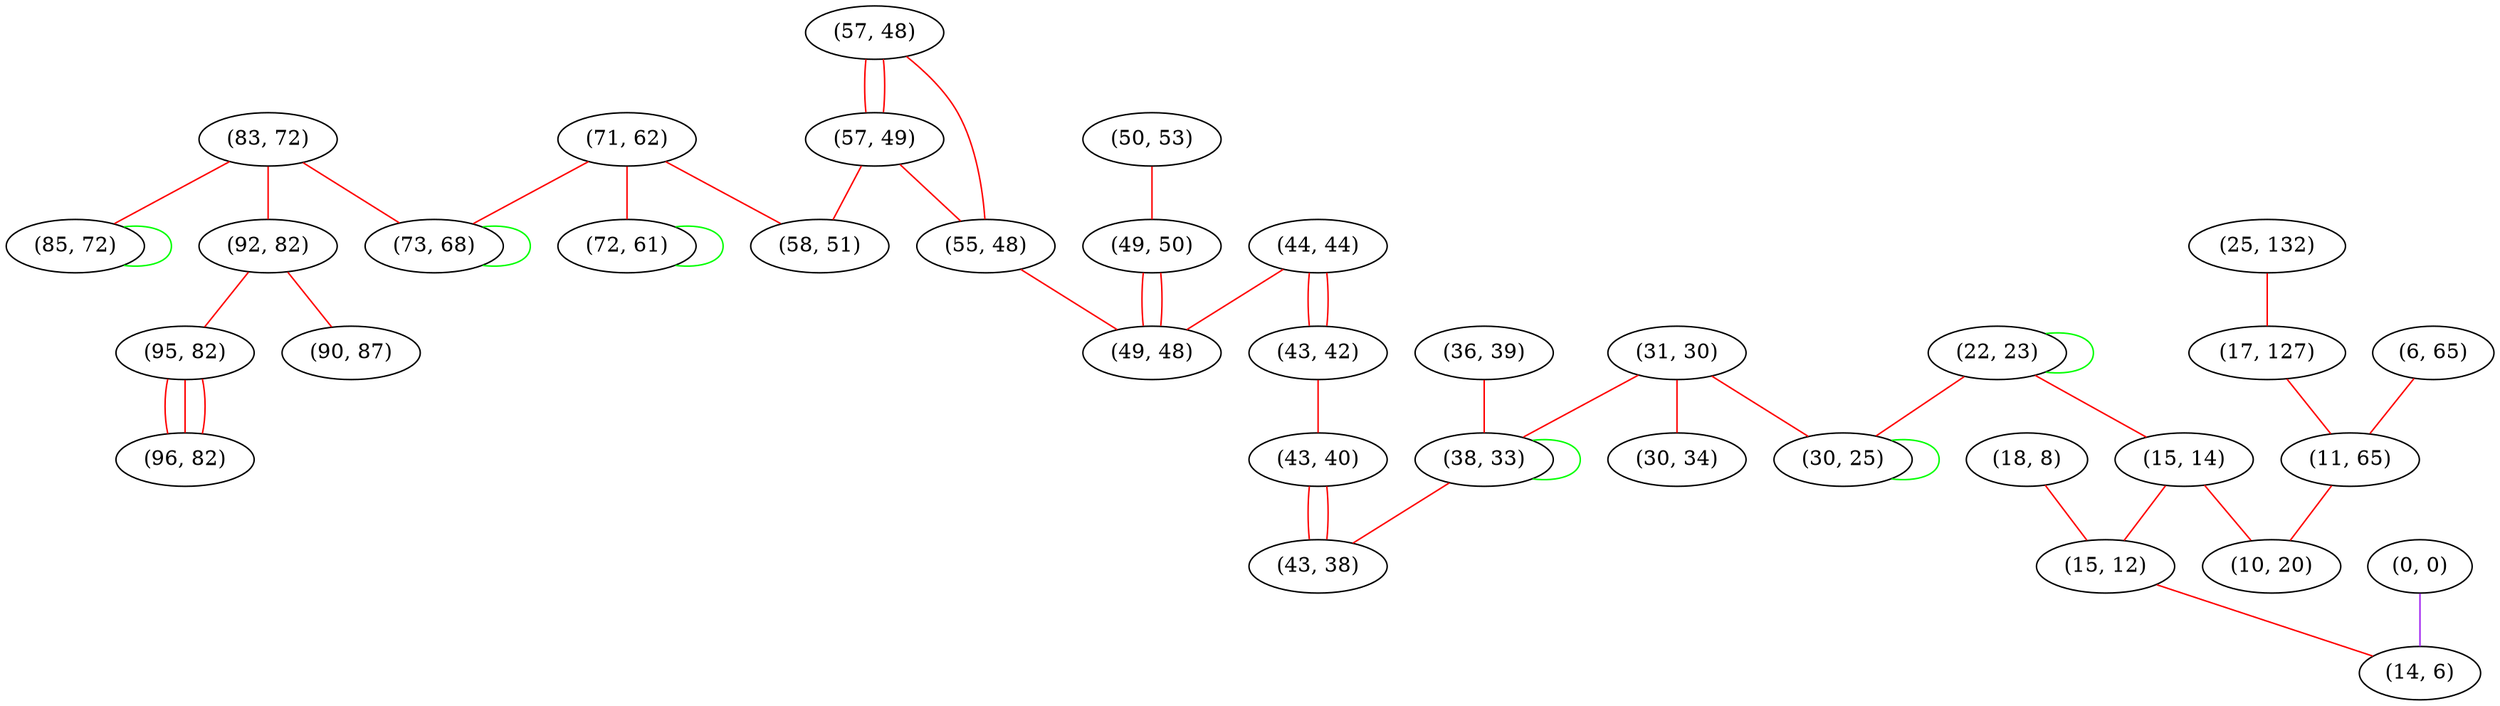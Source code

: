 graph "" {
"(83, 72)";
"(92, 82)";
"(22, 23)";
"(90, 87)";
"(44, 44)";
"(57, 48)";
"(50, 53)";
"(71, 62)";
"(72, 61)";
"(73, 68)";
"(18, 8)";
"(31, 30)";
"(15, 14)";
"(15, 12)";
"(43, 42)";
"(57, 49)";
"(25, 132)";
"(6, 65)";
"(85, 72)";
"(58, 51)";
"(49, 50)";
"(36, 39)";
"(0, 0)";
"(55, 48)";
"(30, 34)";
"(14, 6)";
"(49, 48)";
"(30, 25)";
"(95, 82)";
"(43, 40)";
"(96, 82)";
"(17, 127)";
"(11, 65)";
"(10, 20)";
"(38, 33)";
"(43, 38)";
"(83, 72)" -- "(92, 82)"  [color=red, key=0, weight=1];
"(83, 72)" -- "(85, 72)"  [color=red, key=0, weight=1];
"(83, 72)" -- "(73, 68)"  [color=red, key=0, weight=1];
"(92, 82)" -- "(90, 87)"  [color=red, key=0, weight=1];
"(92, 82)" -- "(95, 82)"  [color=red, key=0, weight=1];
"(22, 23)" -- "(15, 14)"  [color=red, key=0, weight=1];
"(22, 23)" -- "(22, 23)"  [color=green, key=0, weight=2];
"(22, 23)" -- "(30, 25)"  [color=red, key=0, weight=1];
"(44, 44)" -- "(43, 42)"  [color=red, key=0, weight=1];
"(44, 44)" -- "(43, 42)"  [color=red, key=1, weight=1];
"(44, 44)" -- "(49, 48)"  [color=red, key=0, weight=1];
"(57, 48)" -- "(55, 48)"  [color=red, key=0, weight=1];
"(57, 48)" -- "(57, 49)"  [color=red, key=0, weight=1];
"(57, 48)" -- "(57, 49)"  [color=red, key=1, weight=1];
"(50, 53)" -- "(49, 50)"  [color=red, key=0, weight=1];
"(71, 62)" -- "(72, 61)"  [color=red, key=0, weight=1];
"(71, 62)" -- "(58, 51)"  [color=red, key=0, weight=1];
"(71, 62)" -- "(73, 68)"  [color=red, key=0, weight=1];
"(72, 61)" -- "(72, 61)"  [color=green, key=0, weight=2];
"(73, 68)" -- "(73, 68)"  [color=green, key=0, weight=2];
"(18, 8)" -- "(15, 12)"  [color=red, key=0, weight=1];
"(31, 30)" -- "(30, 25)"  [color=red, key=0, weight=1];
"(31, 30)" -- "(30, 34)"  [color=red, key=0, weight=1];
"(31, 30)" -- "(38, 33)"  [color=red, key=0, weight=1];
"(15, 14)" -- "(15, 12)"  [color=red, key=0, weight=1];
"(15, 14)" -- "(10, 20)"  [color=red, key=0, weight=1];
"(15, 12)" -- "(14, 6)"  [color=red, key=0, weight=1];
"(43, 42)" -- "(43, 40)"  [color=red, key=0, weight=1];
"(57, 49)" -- "(58, 51)"  [color=red, key=0, weight=1];
"(57, 49)" -- "(55, 48)"  [color=red, key=0, weight=1];
"(25, 132)" -- "(17, 127)"  [color=red, key=0, weight=1];
"(6, 65)" -- "(11, 65)"  [color=red, key=0, weight=1];
"(85, 72)" -- "(85, 72)"  [color=green, key=0, weight=2];
"(49, 50)" -- "(49, 48)"  [color=red, key=0, weight=1];
"(49, 50)" -- "(49, 48)"  [color=red, key=1, weight=1];
"(36, 39)" -- "(38, 33)"  [color=red, key=0, weight=1];
"(0, 0)" -- "(14, 6)"  [color=purple, key=0, weight=4];
"(55, 48)" -- "(49, 48)"  [color=red, key=0, weight=1];
"(30, 25)" -- "(30, 25)"  [color=green, key=0, weight=2];
"(95, 82)" -- "(96, 82)"  [color=red, key=0, weight=1];
"(95, 82)" -- "(96, 82)"  [color=red, key=1, weight=1];
"(95, 82)" -- "(96, 82)"  [color=red, key=2, weight=1];
"(43, 40)" -- "(43, 38)"  [color=red, key=0, weight=1];
"(43, 40)" -- "(43, 38)"  [color=red, key=1, weight=1];
"(17, 127)" -- "(11, 65)"  [color=red, key=0, weight=1];
"(11, 65)" -- "(10, 20)"  [color=red, key=0, weight=1];
"(38, 33)" -- "(43, 38)"  [color=red, key=0, weight=1];
"(38, 33)" -- "(38, 33)"  [color=green, key=0, weight=2];
}
